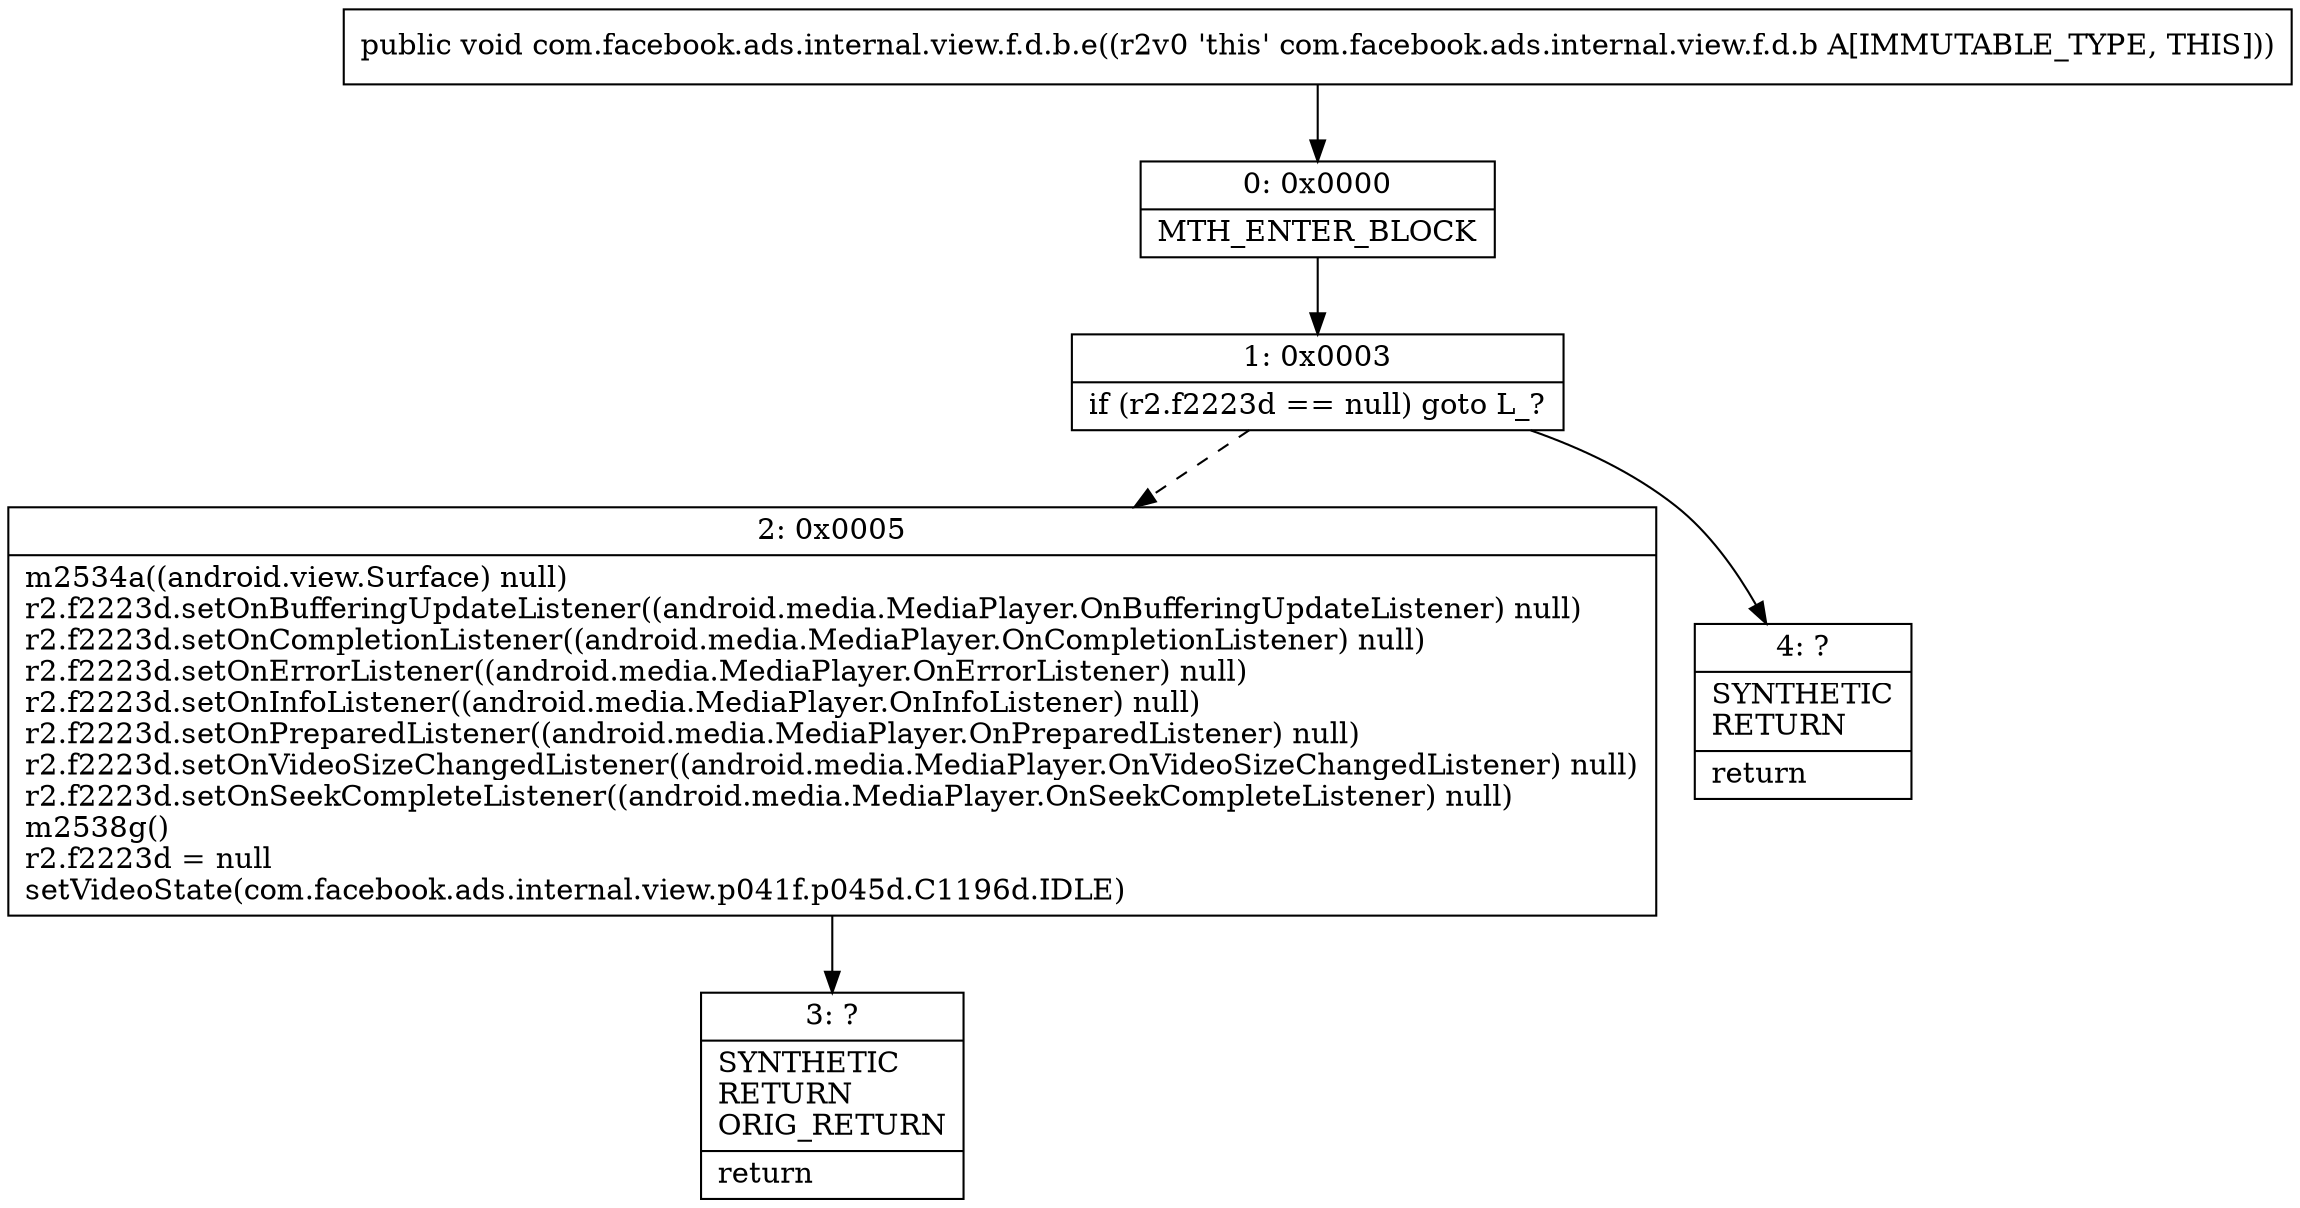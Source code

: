 digraph "CFG forcom.facebook.ads.internal.view.f.d.b.e()V" {
Node_0 [shape=record,label="{0\:\ 0x0000|MTH_ENTER_BLOCK\l}"];
Node_1 [shape=record,label="{1\:\ 0x0003|if (r2.f2223d == null) goto L_?\l}"];
Node_2 [shape=record,label="{2\:\ 0x0005|m2534a((android.view.Surface) null)\lr2.f2223d.setOnBufferingUpdateListener((android.media.MediaPlayer.OnBufferingUpdateListener) null)\lr2.f2223d.setOnCompletionListener((android.media.MediaPlayer.OnCompletionListener) null)\lr2.f2223d.setOnErrorListener((android.media.MediaPlayer.OnErrorListener) null)\lr2.f2223d.setOnInfoListener((android.media.MediaPlayer.OnInfoListener) null)\lr2.f2223d.setOnPreparedListener((android.media.MediaPlayer.OnPreparedListener) null)\lr2.f2223d.setOnVideoSizeChangedListener((android.media.MediaPlayer.OnVideoSizeChangedListener) null)\lr2.f2223d.setOnSeekCompleteListener((android.media.MediaPlayer.OnSeekCompleteListener) null)\lm2538g()\lr2.f2223d = null\lsetVideoState(com.facebook.ads.internal.view.p041f.p045d.C1196d.IDLE)\l}"];
Node_3 [shape=record,label="{3\:\ ?|SYNTHETIC\lRETURN\lORIG_RETURN\l|return\l}"];
Node_4 [shape=record,label="{4\:\ ?|SYNTHETIC\lRETURN\l|return\l}"];
MethodNode[shape=record,label="{public void com.facebook.ads.internal.view.f.d.b.e((r2v0 'this' com.facebook.ads.internal.view.f.d.b A[IMMUTABLE_TYPE, THIS])) }"];
MethodNode -> Node_0;
Node_0 -> Node_1;
Node_1 -> Node_2[style=dashed];
Node_1 -> Node_4;
Node_2 -> Node_3;
}

